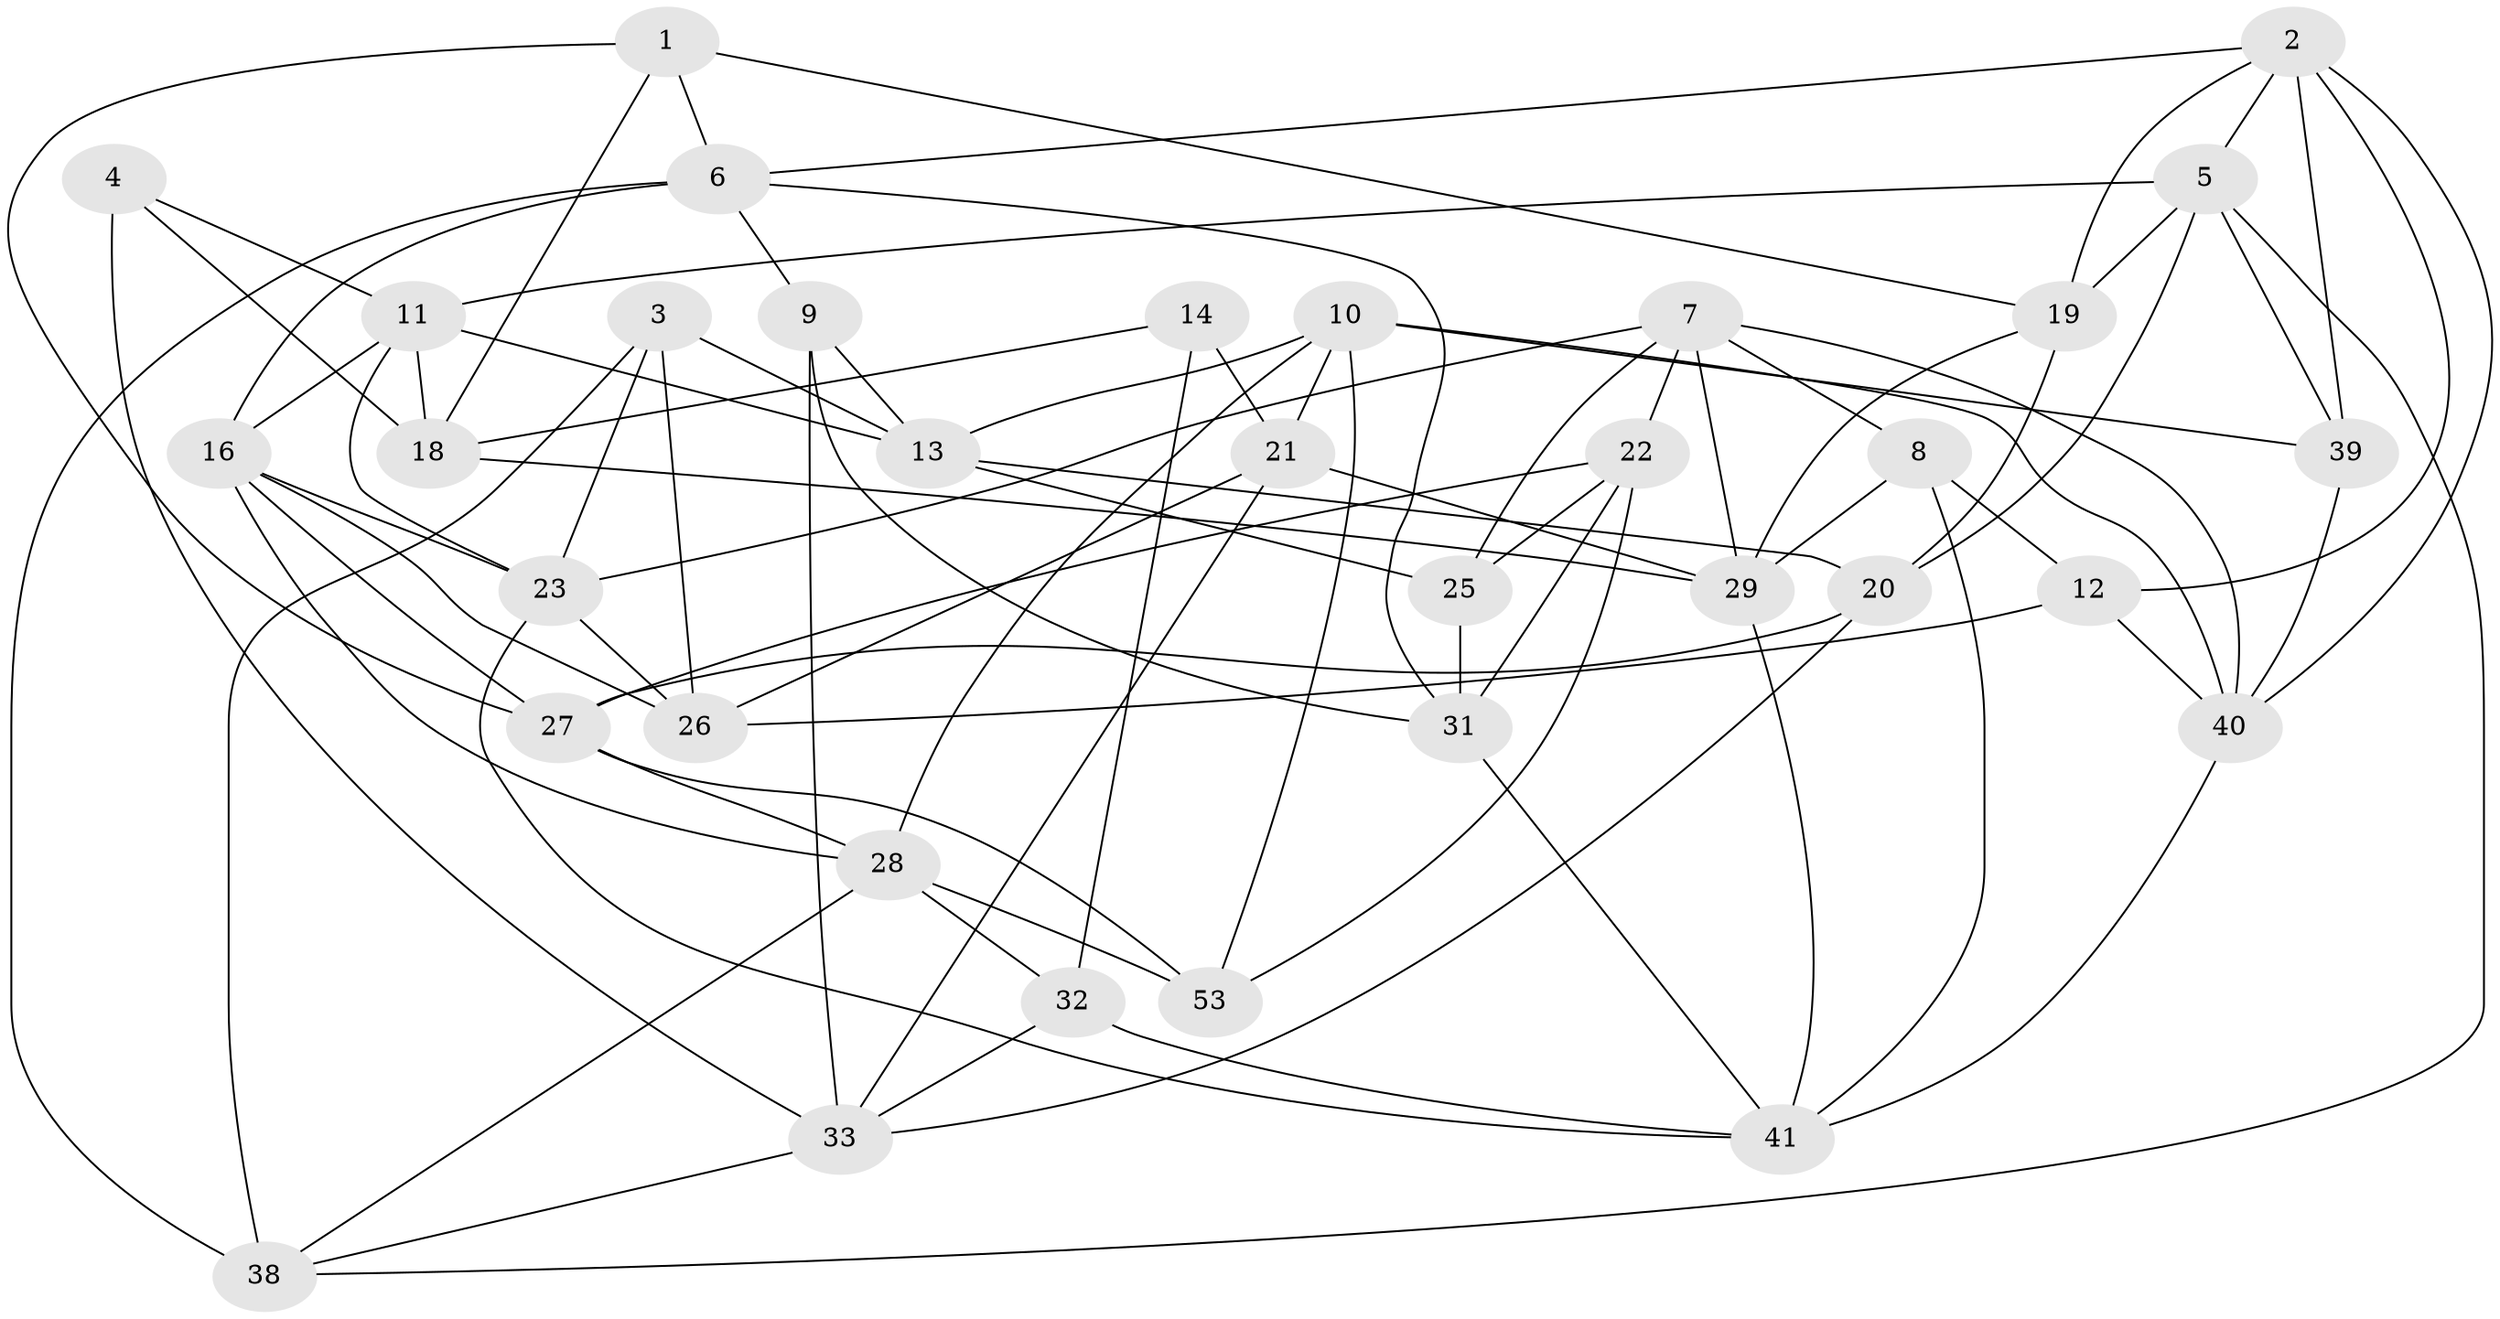// Generated by graph-tools (version 1.1) at 2025/52/02/27/25 19:52:32]
// undirected, 34 vertices, 86 edges
graph export_dot {
graph [start="1"]
  node [color=gray90,style=filled];
  1;
  2 [super="+49"];
  3 [super="+46"];
  4;
  5 [super="+15"];
  6 [super="+30"];
  7 [super="+56"];
  8;
  9;
  10 [super="+50"];
  11 [super="+17"];
  12;
  13 [super="+36"];
  14;
  16 [super="+52"];
  18 [super="+45"];
  19 [super="+54"];
  20 [super="+42"];
  21 [super="+58"];
  22 [super="+35"];
  23 [super="+24"];
  25 [super="+48"];
  26 [super="+37"];
  27 [super="+43"];
  28 [super="+34"];
  29 [super="+59"];
  31 [super="+57"];
  32;
  33 [super="+44"];
  38 [super="+55"];
  39;
  40 [super="+51"];
  41 [super="+47"];
  53;
  1 -- 6;
  1 -- 19;
  1 -- 18;
  1 -- 27;
  2 -- 5;
  2 -- 39;
  2 -- 40;
  2 -- 19;
  2 -- 12;
  2 -- 6;
  3 -- 26 [weight=2];
  3 -- 13;
  3 -- 38 [weight=2];
  3 -- 23;
  4 -- 11;
  4 -- 18 [weight=2];
  4 -- 33;
  5 -- 11;
  5 -- 39;
  5 -- 19;
  5 -- 20;
  5 -- 38;
  6 -- 16;
  6 -- 38;
  6 -- 9;
  6 -- 31;
  7 -- 29;
  7 -- 8;
  7 -- 22;
  7 -- 40;
  7 -- 25;
  7 -- 23;
  8 -- 41;
  8 -- 29;
  8 -- 12;
  9 -- 33;
  9 -- 31;
  9 -- 13;
  10 -- 13;
  10 -- 21;
  10 -- 40;
  10 -- 28;
  10 -- 53;
  10 -- 39;
  11 -- 16;
  11 -- 23;
  11 -- 18;
  11 -- 13;
  12 -- 26;
  12 -- 40;
  13 -- 20;
  13 -- 25;
  14 -- 21 [weight=2];
  14 -- 32;
  14 -- 18;
  16 -- 26;
  16 -- 23;
  16 -- 27;
  16 -- 28;
  18 -- 29;
  19 -- 20 [weight=2];
  19 -- 29;
  20 -- 33;
  20 -- 27;
  21 -- 29;
  21 -- 33;
  21 -- 26;
  22 -- 27;
  22 -- 53;
  22 -- 31;
  22 -- 25 [weight=2];
  23 -- 41;
  23 -- 26;
  25 -- 31 [weight=2];
  27 -- 28;
  27 -- 53;
  28 -- 53;
  28 -- 32;
  28 -- 38;
  29 -- 41;
  31 -- 41;
  32 -- 41;
  32 -- 33;
  33 -- 38;
  39 -- 40;
  40 -- 41;
}

